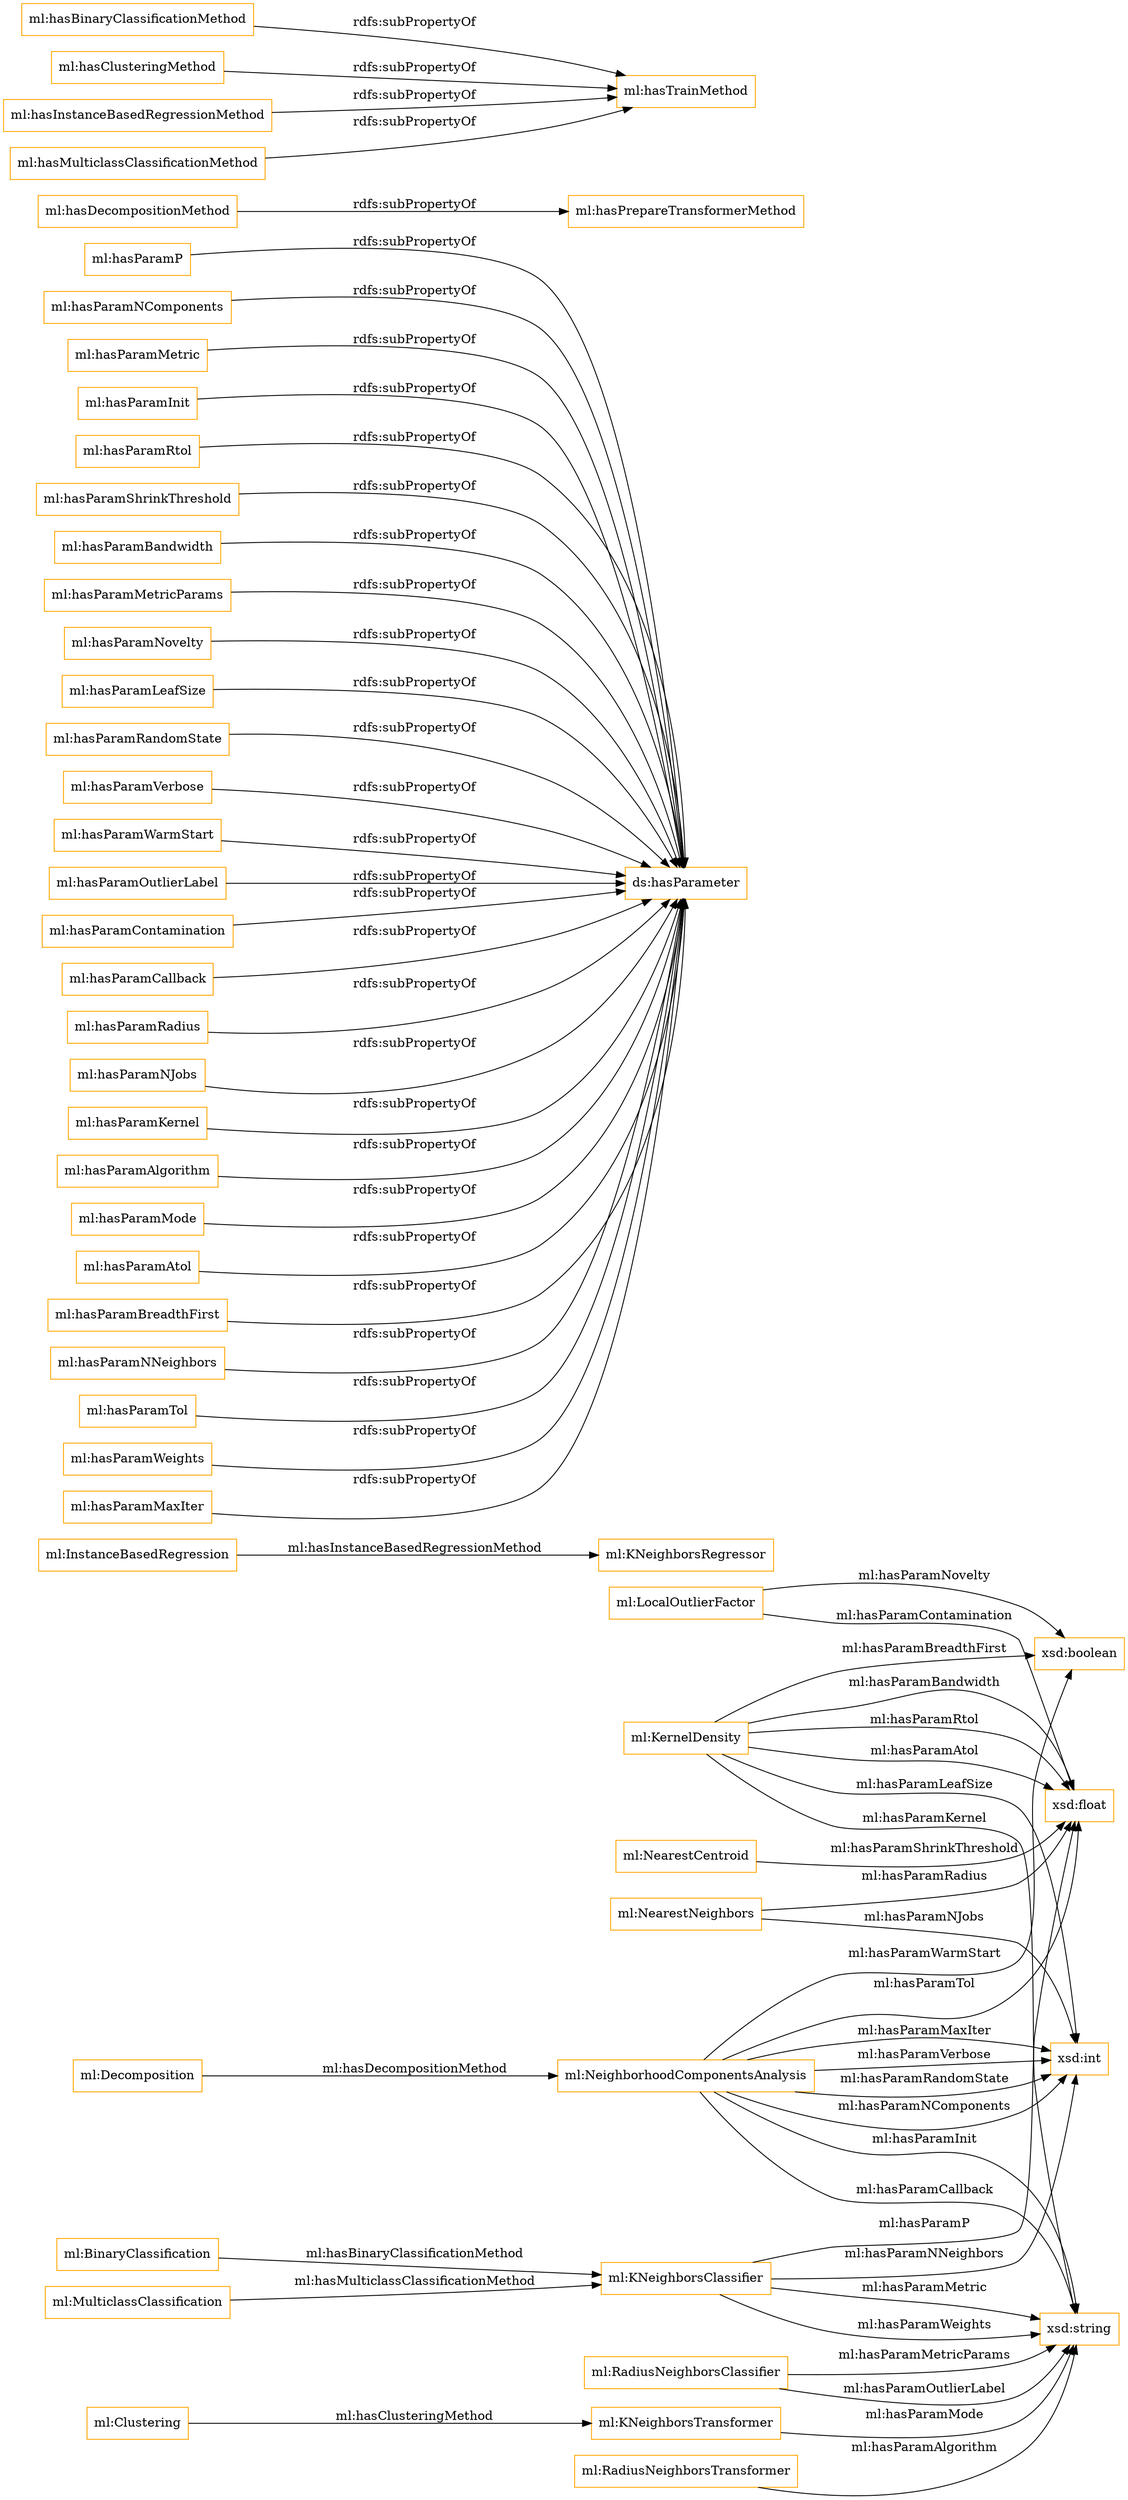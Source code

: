 digraph ar2dtool_diagram { 
rankdir=LR;
size="1501"
node [shape = rectangle, color="orange"]; "ml:KernelDensity" "ml:LocalOutlierFactor" "ml:NeighborhoodComponentsAnalysis" "ml:Clustering" "ml:BinaryClassification" "ml:RadiusNeighborsClassifier" "ml:KNeighborsClassifier" "ml:MulticlassClassification" "ml:KNeighborsRegressor" "ml:NearestNeighbors" "ml:KNeighborsTransformer" "ml:NearestCentroid" "ml:Decomposition" "ml:RadiusNeighborsTransformer" "ml:InstanceBasedRegression" ; /*classes style*/
	"ml:hasParamP" -> "ds:hasParameter" [ label = "rdfs:subPropertyOf" ];
	"ml:hasParamNComponents" -> "ds:hasParameter" [ label = "rdfs:subPropertyOf" ];
	"ml:hasParamMetric" -> "ds:hasParameter" [ label = "rdfs:subPropertyOf" ];
	"ml:hasDecompositionMethod" -> "ml:hasPrepareTransformerMethod" [ label = "rdfs:subPropertyOf" ];
	"ml:hasParamInit" -> "ds:hasParameter" [ label = "rdfs:subPropertyOf" ];
	"ml:hasParamRtol" -> "ds:hasParameter" [ label = "rdfs:subPropertyOf" ];
	"ml:hasParamShrinkThreshold" -> "ds:hasParameter" [ label = "rdfs:subPropertyOf" ];
	"ml:hasParamBandwidth" -> "ds:hasParameter" [ label = "rdfs:subPropertyOf" ];
	"ml:hasParamMetricParams" -> "ds:hasParameter" [ label = "rdfs:subPropertyOf" ];
	"ml:hasParamNovelty" -> "ds:hasParameter" [ label = "rdfs:subPropertyOf" ];
	"ml:hasParamLeafSize" -> "ds:hasParameter" [ label = "rdfs:subPropertyOf" ];
	"ml:hasParamRandomState" -> "ds:hasParameter" [ label = "rdfs:subPropertyOf" ];
	"ml:hasBinaryClassificationMethod" -> "ml:hasTrainMethod" [ label = "rdfs:subPropertyOf" ];
	"ml:hasParamVerbose" -> "ds:hasParameter" [ label = "rdfs:subPropertyOf" ];
	"ml:hasParamWarmStart" -> "ds:hasParameter" [ label = "rdfs:subPropertyOf" ];
	"ml:hasParamOutlierLabel" -> "ds:hasParameter" [ label = "rdfs:subPropertyOf" ];
	"ml:hasParamContamination" -> "ds:hasParameter" [ label = "rdfs:subPropertyOf" ];
	"ml:hasParamCallback" -> "ds:hasParameter" [ label = "rdfs:subPropertyOf" ];
	"ml:hasParamRadius" -> "ds:hasParameter" [ label = "rdfs:subPropertyOf" ];
	"ml:hasParamNJobs" -> "ds:hasParameter" [ label = "rdfs:subPropertyOf" ];
	"ml:hasParamKernel" -> "ds:hasParameter" [ label = "rdfs:subPropertyOf" ];
	"ml:hasClusteringMethod" -> "ml:hasTrainMethod" [ label = "rdfs:subPropertyOf" ];
	"ml:hasParamAlgorithm" -> "ds:hasParameter" [ label = "rdfs:subPropertyOf" ];
	"ml:hasParamMode" -> "ds:hasParameter" [ label = "rdfs:subPropertyOf" ];
	"ml:hasParamAtol" -> "ds:hasParameter" [ label = "rdfs:subPropertyOf" ];
	"ml:hasParamBreadthFirst" -> "ds:hasParameter" [ label = "rdfs:subPropertyOf" ];
	"ml:hasInstanceBasedRegressionMethod" -> "ml:hasTrainMethod" [ label = "rdfs:subPropertyOf" ];
	"ml:hasMulticlassClassificationMethod" -> "ml:hasTrainMethod" [ label = "rdfs:subPropertyOf" ];
	"ml:hasParamNNeighbors" -> "ds:hasParameter" [ label = "rdfs:subPropertyOf" ];
	"ml:hasParamTol" -> "ds:hasParameter" [ label = "rdfs:subPropertyOf" ];
	"ml:hasParamWeights" -> "ds:hasParameter" [ label = "rdfs:subPropertyOf" ];
	"ml:hasParamMaxIter" -> "ds:hasParameter" [ label = "rdfs:subPropertyOf" ];
	"ml:KernelDensity" -> "xsd:float" [ label = "ml:hasParamRtol" ];
	"ml:RadiusNeighborsTransformer" -> "xsd:string" [ label = "ml:hasParamAlgorithm" ];
	"ml:NeighborhoodComponentsAnalysis" -> "xsd:float" [ label = "ml:hasParamTol" ];
	"ml:RadiusNeighborsClassifier" -> "xsd:string" [ label = "ml:hasParamOutlierLabel" ];
	"ml:KNeighborsTransformer" -> "xsd:string" [ label = "ml:hasParamMode" ];
	"ml:KernelDensity" -> "xsd:float" [ label = "ml:hasParamAtol" ];
	"ml:Decomposition" -> "ml:NeighborhoodComponentsAnalysis" [ label = "ml:hasDecompositionMethod" ];
	"ml:NearestCentroid" -> "xsd:float" [ label = "ml:hasParamShrinkThreshold" ];
	"ml:LocalOutlierFactor" -> "xsd:float" [ label = "ml:hasParamContamination" ];
	"ml:KernelDensity" -> "xsd:boolean" [ label = "ml:hasParamBreadthFirst" ];
	"ml:LocalOutlierFactor" -> "xsd:boolean" [ label = "ml:hasParamNovelty" ];
	"ml:KernelDensity" -> "xsd:string" [ label = "ml:hasParamKernel" ];
	"ml:KernelDensity" -> "xsd:int" [ label = "ml:hasParamLeafSize" ];
	"ml:NearestNeighbors" -> "xsd:float" [ label = "ml:hasParamRadius" ];
	"ml:BinaryClassification" -> "ml:KNeighborsClassifier" [ label = "ml:hasBinaryClassificationMethod" ];
	"ml:Clustering" -> "ml:KNeighborsTransformer" [ label = "ml:hasClusteringMethod" ];
	"ml:NeighborhoodComponentsAnalysis" -> "xsd:int" [ label = "ml:hasParamMaxIter" ];
	"ml:KernelDensity" -> "xsd:float" [ label = "ml:hasParamBandwidth" ];
	"ml:KNeighborsClassifier" -> "xsd:int" [ label = "ml:hasParamNNeighbors" ];
	"ml:NeighborhoodComponentsAnalysis" -> "xsd:int" [ label = "ml:hasParamVerbose" ];
	"ml:NeighborhoodComponentsAnalysis" -> "xsd:int" [ label = "ml:hasParamRandomState" ];
	"ml:KNeighborsClassifier" -> "xsd:float" [ label = "ml:hasParamP" ];
	"ml:NeighborhoodComponentsAnalysis" -> "xsd:boolean" [ label = "ml:hasParamWarmStart" ];
	"ml:NeighborhoodComponentsAnalysis" -> "xsd:string" [ label = "ml:hasParamInit" ];
	"ml:InstanceBasedRegression" -> "ml:KNeighborsRegressor" [ label = "ml:hasInstanceBasedRegressionMethod" ];
	"ml:NeighborhoodComponentsAnalysis" -> "xsd:int" [ label = "ml:hasParamNComponents" ];
	"ml:KNeighborsClassifier" -> "xsd:string" [ label = "ml:hasParamMetric" ];
	"ml:RadiusNeighborsClassifier" -> "xsd:string" [ label = "ml:hasParamMetricParams" ];
	"ml:NearestNeighbors" -> "xsd:int" [ label = "ml:hasParamNJobs" ];
	"ml:KNeighborsClassifier" -> "xsd:string" [ label = "ml:hasParamWeights" ];
	"ml:NeighborhoodComponentsAnalysis" -> "xsd:string" [ label = "ml:hasParamCallback" ];
	"ml:MulticlassClassification" -> "ml:KNeighborsClassifier" [ label = "ml:hasMulticlassClassificationMethod" ];

}

